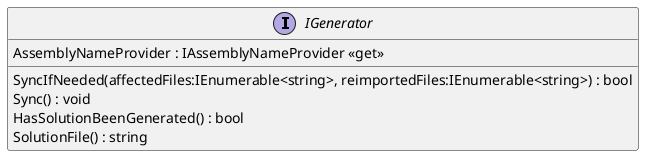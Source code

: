 @startuml
interface IGenerator {
    SyncIfNeeded(affectedFiles:IEnumerable<string>, reimportedFiles:IEnumerable<string>) : bool
    Sync() : void
    HasSolutionBeenGenerated() : bool
    SolutionFile() : string
    AssemblyNameProvider : IAssemblyNameProvider <<get>>
}
@enduml
